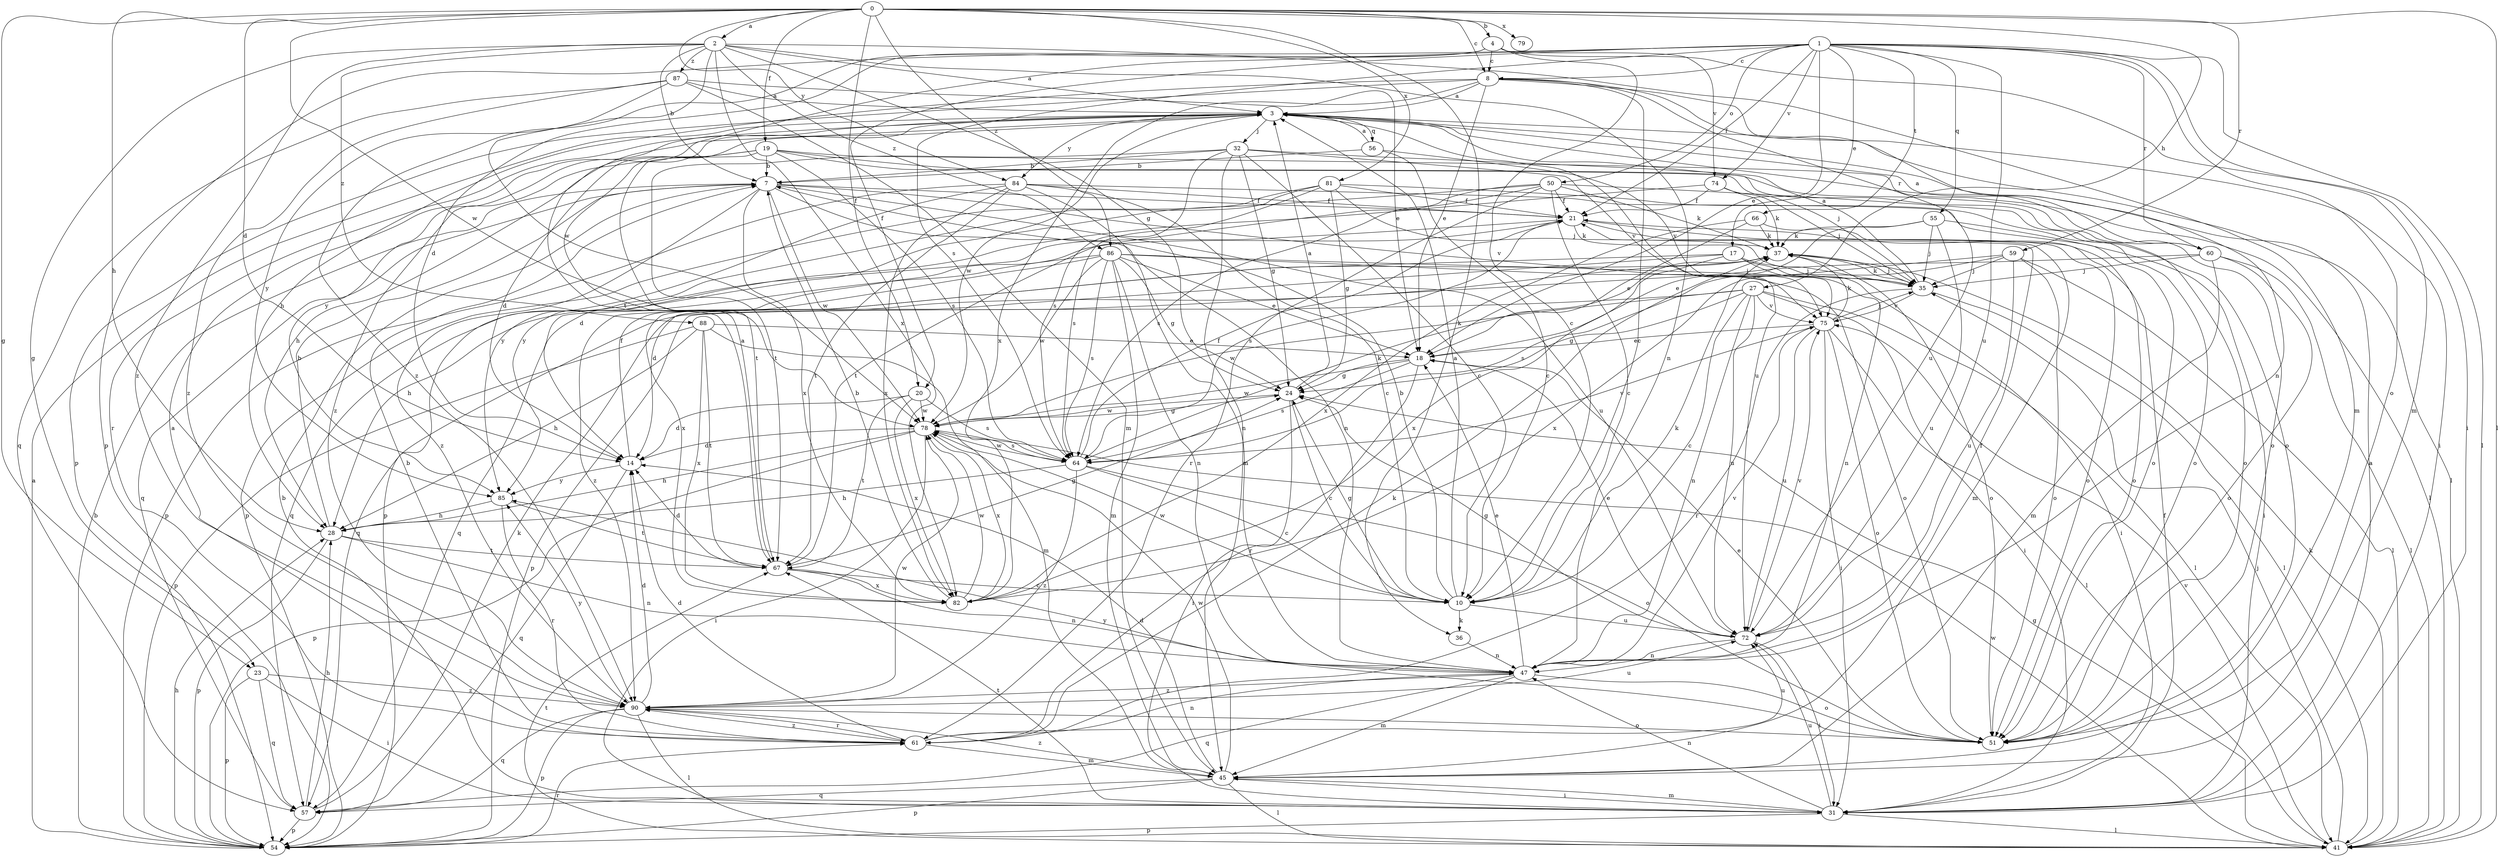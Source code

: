 strict digraph  {
0;
1;
2;
3;
4;
7;
8;
10;
14;
17;
18;
19;
20;
21;
23;
24;
27;
28;
31;
32;
35;
36;
37;
41;
45;
47;
50;
51;
54;
55;
56;
57;
59;
60;
61;
64;
66;
67;
72;
74;
75;
78;
79;
81;
82;
84;
85;
86;
87;
88;
90;
0 -> 2  [label=a];
0 -> 4  [label=b];
0 -> 8  [label=c];
0 -> 14  [label=d];
0 -> 19  [label=f];
0 -> 20  [label=f];
0 -> 23  [label=g];
0 -> 27  [label=h];
0 -> 28  [label=h];
0 -> 36  [label=k];
0 -> 41  [label=l];
0 -> 59  [label=r];
0 -> 78  [label=w];
0 -> 79  [label=x];
0 -> 81  [label=x];
0 -> 84  [label=y];
0 -> 86  [label=z];
1 -> 8  [label=c];
1 -> 17  [label=e];
1 -> 18  [label=e];
1 -> 20  [label=f];
1 -> 21  [label=f];
1 -> 31  [label=i];
1 -> 41  [label=l];
1 -> 50  [label=o];
1 -> 51  [label=o];
1 -> 54  [label=p];
1 -> 55  [label=q];
1 -> 60  [label=r];
1 -> 64  [label=s];
1 -> 66  [label=t];
1 -> 67  [label=t];
1 -> 72  [label=u];
1 -> 74  [label=v];
2 -> 3  [label=a];
2 -> 7  [label=b];
2 -> 23  [label=g];
2 -> 24  [label=g];
2 -> 45  [label=m];
2 -> 47  [label=n];
2 -> 78  [label=w];
2 -> 82  [label=x];
2 -> 86  [label=z];
2 -> 87  [label=z];
2 -> 88  [label=z];
2 -> 90  [label=z];
3 -> 32  [label=j];
3 -> 41  [label=l];
3 -> 56  [label=q];
3 -> 60  [label=r];
3 -> 61  [label=r];
3 -> 72  [label=u];
3 -> 78  [label=w];
3 -> 84  [label=y];
3 -> 85  [label=y];
3 -> 90  [label=z];
4 -> 8  [label=c];
4 -> 10  [label=c];
4 -> 14  [label=d];
4 -> 45  [label=m];
4 -> 74  [label=v];
4 -> 90  [label=z];
7 -> 21  [label=f];
7 -> 47  [label=n];
7 -> 57  [label=q];
7 -> 72  [label=u];
7 -> 75  [label=v];
7 -> 78  [label=w];
7 -> 82  [label=x];
7 -> 90  [label=z];
8 -> 3  [label=a];
8 -> 10  [label=c];
8 -> 18  [label=e];
8 -> 28  [label=h];
8 -> 31  [label=i];
8 -> 47  [label=n];
8 -> 54  [label=p];
8 -> 72  [label=u];
8 -> 82  [label=x];
10 -> 3  [label=a];
10 -> 7  [label=b];
10 -> 24  [label=g];
10 -> 36  [label=k];
10 -> 37  [label=k];
10 -> 72  [label=u];
10 -> 78  [label=w];
14 -> 21  [label=f];
14 -> 57  [label=q];
14 -> 85  [label=y];
17 -> 14  [label=d];
17 -> 31  [label=i];
17 -> 35  [label=j];
17 -> 47  [label=n];
17 -> 82  [label=x];
17 -> 90  [label=z];
18 -> 24  [label=g];
18 -> 61  [label=r];
18 -> 64  [label=s];
18 -> 78  [label=w];
19 -> 7  [label=b];
19 -> 14  [label=d];
19 -> 28  [label=h];
19 -> 35  [label=j];
19 -> 41  [label=l];
19 -> 51  [label=o];
19 -> 64  [label=s];
19 -> 67  [label=t];
20 -> 14  [label=d];
20 -> 64  [label=s];
20 -> 67  [label=t];
20 -> 78  [label=w];
20 -> 82  [label=x];
21 -> 37  [label=k];
21 -> 45  [label=m];
21 -> 51  [label=o];
21 -> 57  [label=q];
21 -> 64  [label=s];
23 -> 31  [label=i];
23 -> 54  [label=p];
23 -> 57  [label=q];
23 -> 90  [label=z];
24 -> 3  [label=a];
24 -> 10  [label=c];
24 -> 31  [label=i];
24 -> 78  [label=w];
27 -> 10  [label=c];
27 -> 24  [label=g];
27 -> 31  [label=i];
27 -> 41  [label=l];
27 -> 47  [label=n];
27 -> 54  [label=p];
27 -> 72  [label=u];
27 -> 75  [label=v];
27 -> 78  [label=w];
28 -> 7  [label=b];
28 -> 47  [label=n];
28 -> 54  [label=p];
28 -> 67  [label=t];
31 -> 3  [label=a];
31 -> 7  [label=b];
31 -> 21  [label=f];
31 -> 41  [label=l];
31 -> 45  [label=m];
31 -> 47  [label=n];
31 -> 54  [label=p];
31 -> 67  [label=t];
31 -> 72  [label=u];
32 -> 7  [label=b];
32 -> 10  [label=c];
32 -> 24  [label=g];
32 -> 45  [label=m];
32 -> 51  [label=o];
32 -> 64  [label=s];
32 -> 67  [label=t];
32 -> 75  [label=v];
35 -> 3  [label=a];
35 -> 37  [label=k];
35 -> 41  [label=l];
35 -> 61  [label=r];
35 -> 75  [label=v];
36 -> 47  [label=n];
37 -> 35  [label=j];
37 -> 51  [label=o];
37 -> 57  [label=q];
41 -> 24  [label=g];
41 -> 35  [label=j];
41 -> 37  [label=k];
41 -> 67  [label=t];
41 -> 75  [label=v];
41 -> 78  [label=w];
45 -> 14  [label=d];
45 -> 31  [label=i];
45 -> 41  [label=l];
45 -> 54  [label=p];
45 -> 57  [label=q];
45 -> 78  [label=w];
45 -> 90  [label=z];
47 -> 18  [label=e];
47 -> 21  [label=f];
47 -> 45  [label=m];
47 -> 51  [label=o];
47 -> 57  [label=q];
47 -> 75  [label=v];
47 -> 90  [label=z];
50 -> 10  [label=c];
50 -> 14  [label=d];
50 -> 21  [label=f];
50 -> 37  [label=k];
50 -> 51  [label=o];
50 -> 61  [label=r];
50 -> 64  [label=s];
50 -> 67  [label=t];
51 -> 18  [label=e];
51 -> 85  [label=y];
54 -> 3  [label=a];
54 -> 7  [label=b];
54 -> 28  [label=h];
54 -> 61  [label=r];
55 -> 18  [label=e];
55 -> 31  [label=i];
55 -> 35  [label=j];
55 -> 37  [label=k];
55 -> 72  [label=u];
56 -> 3  [label=a];
56 -> 7  [label=b];
56 -> 10  [label=c];
56 -> 75  [label=v];
57 -> 28  [label=h];
57 -> 37  [label=k];
57 -> 54  [label=p];
59 -> 35  [label=j];
59 -> 41  [label=l];
59 -> 51  [label=o];
59 -> 64  [label=s];
59 -> 72  [label=u];
59 -> 82  [label=x];
60 -> 3  [label=a];
60 -> 35  [label=j];
60 -> 41  [label=l];
60 -> 45  [label=m];
60 -> 51  [label=o];
60 -> 57  [label=q];
61 -> 3  [label=a];
61 -> 7  [label=b];
61 -> 14  [label=d];
61 -> 37  [label=k];
61 -> 45  [label=m];
61 -> 47  [label=n];
61 -> 72  [label=u];
61 -> 90  [label=z];
64 -> 10  [label=c];
64 -> 21  [label=f];
64 -> 28  [label=h];
64 -> 37  [label=k];
64 -> 51  [label=o];
64 -> 75  [label=v];
64 -> 78  [label=w];
64 -> 90  [label=z];
66 -> 18  [label=e];
66 -> 37  [label=k];
66 -> 51  [label=o];
66 -> 82  [label=x];
67 -> 3  [label=a];
67 -> 10  [label=c];
67 -> 14  [label=d];
67 -> 24  [label=g];
67 -> 47  [label=n];
67 -> 82  [label=x];
72 -> 18  [label=e];
72 -> 24  [label=g];
72 -> 31  [label=i];
72 -> 47  [label=n];
72 -> 75  [label=v];
74 -> 21  [label=f];
74 -> 35  [label=j];
74 -> 37  [label=k];
74 -> 54  [label=p];
75 -> 18  [label=e];
75 -> 31  [label=i];
75 -> 35  [label=j];
75 -> 37  [label=k];
75 -> 41  [label=l];
75 -> 51  [label=o];
75 -> 72  [label=u];
78 -> 14  [label=d];
78 -> 24  [label=g];
78 -> 28  [label=h];
78 -> 31  [label=i];
78 -> 54  [label=p];
78 -> 64  [label=s];
78 -> 82  [label=x];
81 -> 21  [label=f];
81 -> 24  [label=g];
81 -> 35  [label=j];
81 -> 51  [label=o];
81 -> 54  [label=p];
81 -> 64  [label=s];
81 -> 85  [label=y];
82 -> 7  [label=b];
82 -> 78  [label=w];
84 -> 10  [label=c];
84 -> 21  [label=f];
84 -> 47  [label=n];
84 -> 51  [label=o];
84 -> 54  [label=p];
84 -> 67  [label=t];
84 -> 82  [label=x];
84 -> 85  [label=y];
85 -> 28  [label=h];
85 -> 61  [label=r];
85 -> 67  [label=t];
86 -> 18  [label=e];
86 -> 24  [label=g];
86 -> 28  [label=h];
86 -> 35  [label=j];
86 -> 45  [label=m];
86 -> 47  [label=n];
86 -> 51  [label=o];
86 -> 64  [label=s];
86 -> 78  [label=w];
86 -> 82  [label=x];
87 -> 3  [label=a];
87 -> 18  [label=e];
87 -> 45  [label=m];
87 -> 57  [label=q];
87 -> 85  [label=y];
87 -> 90  [label=z];
88 -> 18  [label=e];
88 -> 28  [label=h];
88 -> 45  [label=m];
88 -> 54  [label=p];
88 -> 67  [label=t];
88 -> 82  [label=x];
90 -> 14  [label=d];
90 -> 41  [label=l];
90 -> 51  [label=o];
90 -> 54  [label=p];
90 -> 57  [label=q];
90 -> 61  [label=r];
90 -> 72  [label=u];
90 -> 78  [label=w];
90 -> 85  [label=y];
}
